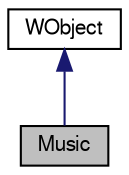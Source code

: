 digraph "Music"
{
 // LATEX_PDF_SIZE
  bgcolor="transparent";
  edge [fontname="FreeSans",fontsize="10",labelfontname="FreeSans",labelfontsize="10"];
  node [fontname="FreeSans",fontsize="10",shape=record];
  Node1 [label="Music",height=0.2,width=0.4,color="black", fillcolor="grey75", style="filled", fontcolor="black",tooltip="Music class."];
  Node2 -> Node1 [dir="back",color="midnightblue",fontsize="10",style="solid",fontname="FreeSans"];
  Node2 [label="WObject",height=0.2,width=0.4,color="black",URL="$a02108.html",tooltip="WObject Class."];
}
